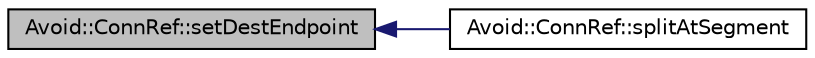 digraph "Avoid::ConnRef::setDestEndpoint"
{
  edge [fontname="Helvetica",fontsize="10",labelfontname="Helvetica",labelfontsize="10"];
  node [fontname="Helvetica",fontsize="10",shape=record];
  rankdir="LR";
  Node1 [label="Avoid::ConnRef::setDestEndpoint",height=0.2,width=0.4,color="black", fillcolor="grey75", style="filled", fontcolor="black"];
  Node1 -> Node2 [dir="back",color="midnightblue",fontsize="10",style="solid",fontname="Helvetica"];
  Node2 [label="Avoid::ConnRef::splitAtSegment",height=0.2,width=0.4,color="black", fillcolor="white", style="filled",URL="$classAvoid_1_1ConnRef.html#a372f58a93c0296814de8d4a3075ad5e4",tooltip="Splits a connector in the centre of the segmentNth segment and creates a junction point there as well..."];
}
